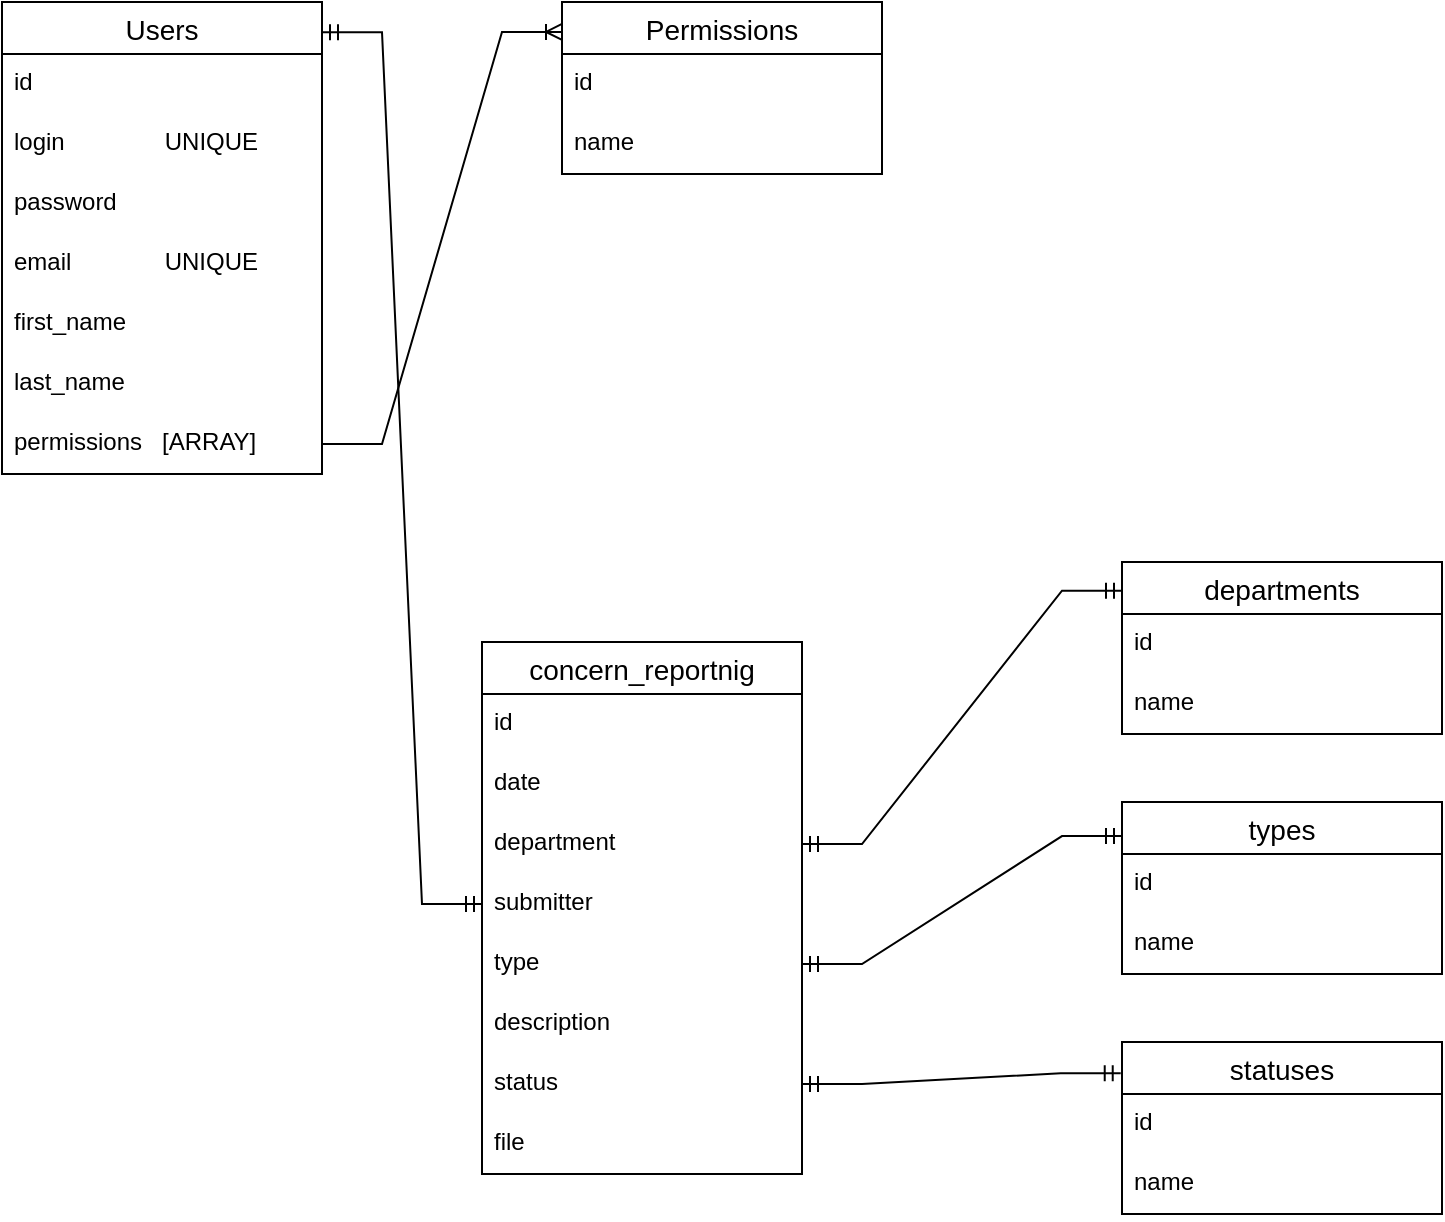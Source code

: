 <mxfile version="20.0.3" type="github">
  <diagram id="U76fdap0QQvUAk4Rm98_" name="Page-1">
    <mxGraphModel dx="1422" dy="794" grid="1" gridSize="10" guides="1" tooltips="1" connect="1" arrows="1" fold="1" page="1" pageScale="1" pageWidth="827" pageHeight="1169" math="0" shadow="0">
      <root>
        <mxCell id="0" />
        <mxCell id="1" parent="0" />
        <mxCell id="x6Ja4ViE7oWxNkCTsB3E-1" value="Users" style="swimlane;fontStyle=0;childLayout=stackLayout;horizontal=1;startSize=26;horizontalStack=0;resizeParent=1;resizeParentMax=0;resizeLast=0;collapsible=1;marginBottom=0;align=center;fontSize=14;" parent="1" vertex="1">
          <mxGeometry x="40" y="40" width="160" height="236" as="geometry" />
        </mxCell>
        <mxCell id="x6Ja4ViE7oWxNkCTsB3E-2" value="id" style="text;strokeColor=none;fillColor=none;spacingLeft=4;spacingRight=4;overflow=hidden;rotatable=0;points=[[0,0.5],[1,0.5]];portConstraint=eastwest;fontSize=12;" parent="x6Ja4ViE7oWxNkCTsB3E-1" vertex="1">
          <mxGeometry y="26" width="160" height="30" as="geometry" />
        </mxCell>
        <mxCell id="x6Ja4ViE7oWxNkCTsB3E-4" value="login               UNIQUE" style="text;strokeColor=none;fillColor=none;spacingLeft=4;spacingRight=4;overflow=hidden;rotatable=0;points=[[0,0.5],[1,0.5]];portConstraint=eastwest;fontSize=12;" parent="x6Ja4ViE7oWxNkCTsB3E-1" vertex="1">
          <mxGeometry y="56" width="160" height="30" as="geometry" />
        </mxCell>
        <mxCell id="x6Ja4ViE7oWxNkCTsB3E-5" value="password" style="text;strokeColor=none;fillColor=none;spacingLeft=4;spacingRight=4;overflow=hidden;rotatable=0;points=[[0,0.5],[1,0.5]];portConstraint=eastwest;fontSize=12;" parent="x6Ja4ViE7oWxNkCTsB3E-1" vertex="1">
          <mxGeometry y="86" width="160" height="30" as="geometry" />
        </mxCell>
        <mxCell id="x6Ja4ViE7oWxNkCTsB3E-6" value="email              UNIQUE" style="text;strokeColor=none;fillColor=none;spacingLeft=4;spacingRight=4;overflow=hidden;rotatable=0;points=[[0,0.5],[1,0.5]];portConstraint=eastwest;fontSize=12;" parent="x6Ja4ViE7oWxNkCTsB3E-1" vertex="1">
          <mxGeometry y="116" width="160" height="30" as="geometry" />
        </mxCell>
        <mxCell id="x6Ja4ViE7oWxNkCTsB3E-8" value="first_name" style="text;strokeColor=none;fillColor=none;spacingLeft=4;spacingRight=4;overflow=hidden;rotatable=0;points=[[0,0.5],[1,0.5]];portConstraint=eastwest;fontSize=12;" parent="x6Ja4ViE7oWxNkCTsB3E-1" vertex="1">
          <mxGeometry y="146" width="160" height="30" as="geometry" />
        </mxCell>
        <mxCell id="x6Ja4ViE7oWxNkCTsB3E-9" value="last_name" style="text;strokeColor=none;fillColor=none;spacingLeft=4;spacingRight=4;overflow=hidden;rotatable=0;points=[[0,0.5],[1,0.5]];portConstraint=eastwest;fontSize=12;" parent="x6Ja4ViE7oWxNkCTsB3E-1" vertex="1">
          <mxGeometry y="176" width="160" height="30" as="geometry" />
        </mxCell>
        <mxCell id="x6Ja4ViE7oWxNkCTsB3E-7" value="permissions   [ARRAY]" style="text;strokeColor=none;fillColor=none;spacingLeft=4;spacingRight=4;overflow=hidden;rotatable=0;points=[[0,0.5],[1,0.5]];portConstraint=eastwest;fontSize=12;" parent="x6Ja4ViE7oWxNkCTsB3E-1" vertex="1">
          <mxGeometry y="206" width="160" height="30" as="geometry" />
        </mxCell>
        <mxCell id="x6Ja4ViE7oWxNkCTsB3E-14" value="" style="edgeStyle=entityRelationEdgeStyle;fontSize=12;html=1;endArrow=ERoneToMany;rounded=0;entryX=0;entryY=0.174;entryDx=0;entryDy=0;entryPerimeter=0;" parent="1" source="x6Ja4ViE7oWxNkCTsB3E-7" target="x6Ja4ViE7oWxNkCTsB3E-15" edge="1">
          <mxGeometry width="100" height="100" relative="1" as="geometry">
            <mxPoint x="240" y="300" as="sourcePoint" />
            <mxPoint x="340" y="200" as="targetPoint" />
          </mxGeometry>
        </mxCell>
        <mxCell id="x6Ja4ViE7oWxNkCTsB3E-15" value="Permissions" style="swimlane;fontStyle=0;childLayout=stackLayout;horizontal=1;startSize=26;horizontalStack=0;resizeParent=1;resizeParentMax=0;resizeLast=0;collapsible=1;marginBottom=0;align=center;fontSize=14;" parent="1" vertex="1">
          <mxGeometry x="320" y="40" width="160" height="86" as="geometry" />
        </mxCell>
        <mxCell id="x6Ja4ViE7oWxNkCTsB3E-16" value="id" style="text;strokeColor=none;fillColor=none;spacingLeft=4;spacingRight=4;overflow=hidden;rotatable=0;points=[[0,0.5],[1,0.5]];portConstraint=eastwest;fontSize=12;" parent="x6Ja4ViE7oWxNkCTsB3E-15" vertex="1">
          <mxGeometry y="26" width="160" height="30" as="geometry" />
        </mxCell>
        <mxCell id="x6Ja4ViE7oWxNkCTsB3E-17" value="name" style="text;strokeColor=none;fillColor=none;spacingLeft=4;spacingRight=4;overflow=hidden;rotatable=0;points=[[0,0.5],[1,0.5]];portConstraint=eastwest;fontSize=12;" parent="x6Ja4ViE7oWxNkCTsB3E-15" vertex="1">
          <mxGeometry y="56" width="160" height="30" as="geometry" />
        </mxCell>
        <mxCell id="x6Ja4ViE7oWxNkCTsB3E-20" value="concern_reportnig" style="swimlane;fontStyle=0;childLayout=stackLayout;horizontal=1;startSize=26;horizontalStack=0;resizeParent=1;resizeParentMax=0;resizeLast=0;collapsible=1;marginBottom=0;align=center;fontSize=14;" parent="1" vertex="1">
          <mxGeometry x="280" y="360" width="160" height="266" as="geometry" />
        </mxCell>
        <mxCell id="x6Ja4ViE7oWxNkCTsB3E-21" value="id" style="text;strokeColor=none;fillColor=none;spacingLeft=4;spacingRight=4;overflow=hidden;rotatable=0;points=[[0,0.5],[1,0.5]];portConstraint=eastwest;fontSize=12;" parent="x6Ja4ViE7oWxNkCTsB3E-20" vertex="1">
          <mxGeometry y="26" width="160" height="30" as="geometry" />
        </mxCell>
        <mxCell id="x6Ja4ViE7oWxNkCTsB3E-22" value="date" style="text;strokeColor=none;fillColor=none;spacingLeft=4;spacingRight=4;overflow=hidden;rotatable=0;points=[[0,0.5],[1,0.5]];portConstraint=eastwest;fontSize=12;" parent="x6Ja4ViE7oWxNkCTsB3E-20" vertex="1">
          <mxGeometry y="56" width="160" height="30" as="geometry" />
        </mxCell>
        <mxCell id="x6Ja4ViE7oWxNkCTsB3E-23" value="department" style="text;strokeColor=none;fillColor=none;spacingLeft=4;spacingRight=4;overflow=hidden;rotatable=0;points=[[0,0.5],[1,0.5]];portConstraint=eastwest;fontSize=12;" parent="x6Ja4ViE7oWxNkCTsB3E-20" vertex="1">
          <mxGeometry y="86" width="160" height="30" as="geometry" />
        </mxCell>
        <mxCell id="x6Ja4ViE7oWxNkCTsB3E-24" value="submitter" style="text;strokeColor=none;fillColor=none;spacingLeft=4;spacingRight=4;overflow=hidden;rotatable=0;points=[[0,0.5],[1,0.5]];portConstraint=eastwest;fontSize=12;" parent="x6Ja4ViE7oWxNkCTsB3E-20" vertex="1">
          <mxGeometry y="116" width="160" height="30" as="geometry" />
        </mxCell>
        <mxCell id="x6Ja4ViE7oWxNkCTsB3E-25" value="type" style="text;strokeColor=none;fillColor=none;spacingLeft=4;spacingRight=4;overflow=hidden;rotatable=0;points=[[0,0.5],[1,0.5]];portConstraint=eastwest;fontSize=12;" parent="x6Ja4ViE7oWxNkCTsB3E-20" vertex="1">
          <mxGeometry y="146" width="160" height="30" as="geometry" />
        </mxCell>
        <mxCell id="x6Ja4ViE7oWxNkCTsB3E-26" value="description" style="text;strokeColor=none;fillColor=none;spacingLeft=4;spacingRight=4;overflow=hidden;rotatable=0;points=[[0,0.5],[1,0.5]];portConstraint=eastwest;fontSize=12;" parent="x6Ja4ViE7oWxNkCTsB3E-20" vertex="1">
          <mxGeometry y="176" width="160" height="30" as="geometry" />
        </mxCell>
        <mxCell id="x6Ja4ViE7oWxNkCTsB3E-27" value="status" style="text;strokeColor=none;fillColor=none;spacingLeft=4;spacingRight=4;overflow=hidden;rotatable=0;points=[[0,0.5],[1,0.5]];portConstraint=eastwest;fontSize=12;" parent="x6Ja4ViE7oWxNkCTsB3E-20" vertex="1">
          <mxGeometry y="206" width="160" height="30" as="geometry" />
        </mxCell>
        <mxCell id="x6Ja4ViE7oWxNkCTsB3E-44" value="file" style="text;strokeColor=none;fillColor=none;spacingLeft=4;spacingRight=4;overflow=hidden;rotatable=0;points=[[0,0.5],[1,0.5]];portConstraint=eastwest;fontSize=12;" parent="x6Ja4ViE7oWxNkCTsB3E-20" vertex="1">
          <mxGeometry y="236" width="160" height="30" as="geometry" />
        </mxCell>
        <mxCell id="x6Ja4ViE7oWxNkCTsB3E-28" value="departments" style="swimlane;fontStyle=0;childLayout=stackLayout;horizontal=1;startSize=26;horizontalStack=0;resizeParent=1;resizeParentMax=0;resizeLast=0;collapsible=1;marginBottom=0;align=center;fontSize=14;" parent="1" vertex="1">
          <mxGeometry x="600" y="320" width="160" height="86" as="geometry" />
        </mxCell>
        <mxCell id="x6Ja4ViE7oWxNkCTsB3E-29" value="id" style="text;strokeColor=none;fillColor=none;spacingLeft=4;spacingRight=4;overflow=hidden;rotatable=0;points=[[0,0.5],[1,0.5]];portConstraint=eastwest;fontSize=12;" parent="x6Ja4ViE7oWxNkCTsB3E-28" vertex="1">
          <mxGeometry y="26" width="160" height="30" as="geometry" />
        </mxCell>
        <mxCell id="x6Ja4ViE7oWxNkCTsB3E-30" value="name" style="text;strokeColor=none;fillColor=none;spacingLeft=4;spacingRight=4;overflow=hidden;rotatable=0;points=[[0,0.5],[1,0.5]];portConstraint=eastwest;fontSize=12;" parent="x6Ja4ViE7oWxNkCTsB3E-28" vertex="1">
          <mxGeometry y="56" width="160" height="30" as="geometry" />
        </mxCell>
        <mxCell id="x6Ja4ViE7oWxNkCTsB3E-32" value="types" style="swimlane;fontStyle=0;childLayout=stackLayout;horizontal=1;startSize=26;horizontalStack=0;resizeParent=1;resizeParentMax=0;resizeLast=0;collapsible=1;marginBottom=0;align=center;fontSize=14;" parent="1" vertex="1">
          <mxGeometry x="600" y="440" width="160" height="86" as="geometry" />
        </mxCell>
        <mxCell id="x6Ja4ViE7oWxNkCTsB3E-33" value="id" style="text;strokeColor=none;fillColor=none;spacingLeft=4;spacingRight=4;overflow=hidden;rotatable=0;points=[[0,0.5],[1,0.5]];portConstraint=eastwest;fontSize=12;" parent="x6Ja4ViE7oWxNkCTsB3E-32" vertex="1">
          <mxGeometry y="26" width="160" height="30" as="geometry" />
        </mxCell>
        <mxCell id="x6Ja4ViE7oWxNkCTsB3E-34" value="name" style="text;strokeColor=none;fillColor=none;spacingLeft=4;spacingRight=4;overflow=hidden;rotatable=0;points=[[0,0.5],[1,0.5]];portConstraint=eastwest;fontSize=12;" parent="x6Ja4ViE7oWxNkCTsB3E-32" vertex="1">
          <mxGeometry y="56" width="160" height="30" as="geometry" />
        </mxCell>
        <mxCell id="x6Ja4ViE7oWxNkCTsB3E-35" value="statuses" style="swimlane;fontStyle=0;childLayout=stackLayout;horizontal=1;startSize=26;horizontalStack=0;resizeParent=1;resizeParentMax=0;resizeLast=0;collapsible=1;marginBottom=0;align=center;fontSize=14;" parent="1" vertex="1">
          <mxGeometry x="600" y="560" width="160" height="86" as="geometry" />
        </mxCell>
        <mxCell id="x6Ja4ViE7oWxNkCTsB3E-36" value="id" style="text;strokeColor=none;fillColor=none;spacingLeft=4;spacingRight=4;overflow=hidden;rotatable=0;points=[[0,0.5],[1,0.5]];portConstraint=eastwest;fontSize=12;" parent="x6Ja4ViE7oWxNkCTsB3E-35" vertex="1">
          <mxGeometry y="26" width="160" height="30" as="geometry" />
        </mxCell>
        <mxCell id="x6Ja4ViE7oWxNkCTsB3E-37" value="name" style="text;strokeColor=none;fillColor=none;spacingLeft=4;spacingRight=4;overflow=hidden;rotatable=0;points=[[0,0.5],[1,0.5]];portConstraint=eastwest;fontSize=12;" parent="x6Ja4ViE7oWxNkCTsB3E-35" vertex="1">
          <mxGeometry y="56" width="160" height="30" as="geometry" />
        </mxCell>
        <mxCell id="x6Ja4ViE7oWxNkCTsB3E-38" value="" style="edgeStyle=entityRelationEdgeStyle;fontSize=12;html=1;endArrow=ERmandOne;startArrow=ERmandOne;rounded=0;entryX=0;entryY=0.167;entryDx=0;entryDy=0;entryPerimeter=0;" parent="1" source="x6Ja4ViE7oWxNkCTsB3E-23" target="x6Ja4ViE7oWxNkCTsB3E-28" edge="1">
          <mxGeometry width="100" height="100" relative="1" as="geometry">
            <mxPoint x="540" y="500" as="sourcePoint" />
            <mxPoint x="640" y="400" as="targetPoint" />
          </mxGeometry>
        </mxCell>
        <mxCell id="x6Ja4ViE7oWxNkCTsB3E-39" value="" style="edgeStyle=entityRelationEdgeStyle;fontSize=12;html=1;endArrow=ERmandOne;startArrow=ERmandOne;rounded=0;entryX=0;entryY=0.198;entryDx=0;entryDy=0;entryPerimeter=0;" parent="1" source="x6Ja4ViE7oWxNkCTsB3E-25" target="x6Ja4ViE7oWxNkCTsB3E-32" edge="1">
          <mxGeometry width="100" height="100" relative="1" as="geometry">
            <mxPoint x="540" y="500" as="sourcePoint" />
            <mxPoint x="640" y="400" as="targetPoint" />
          </mxGeometry>
        </mxCell>
        <mxCell id="x6Ja4ViE7oWxNkCTsB3E-40" value="" style="edgeStyle=entityRelationEdgeStyle;fontSize=12;html=1;endArrow=ERmandOne;startArrow=ERmandOne;rounded=0;entryX=-0.004;entryY=0.182;entryDx=0;entryDy=0;entryPerimeter=0;" parent="1" source="x6Ja4ViE7oWxNkCTsB3E-27" target="x6Ja4ViE7oWxNkCTsB3E-35" edge="1">
          <mxGeometry width="100" height="100" relative="1" as="geometry">
            <mxPoint x="540" y="500" as="sourcePoint" />
            <mxPoint x="640" y="400" as="targetPoint" />
          </mxGeometry>
        </mxCell>
        <mxCell id="x6Ja4ViE7oWxNkCTsB3E-43" value="" style="edgeStyle=entityRelationEdgeStyle;fontSize=12;html=1;endArrow=ERmandOne;startArrow=ERmandOne;rounded=0;entryX=1;entryY=0.064;entryDx=0;entryDy=0;entryPerimeter=0;" parent="1" source="x6Ja4ViE7oWxNkCTsB3E-24" target="x6Ja4ViE7oWxNkCTsB3E-1" edge="1">
          <mxGeometry width="100" height="100" relative="1" as="geometry">
            <mxPoint x="190" y="470" as="sourcePoint" />
            <mxPoint x="290" y="370" as="targetPoint" />
          </mxGeometry>
        </mxCell>
      </root>
    </mxGraphModel>
  </diagram>
</mxfile>
